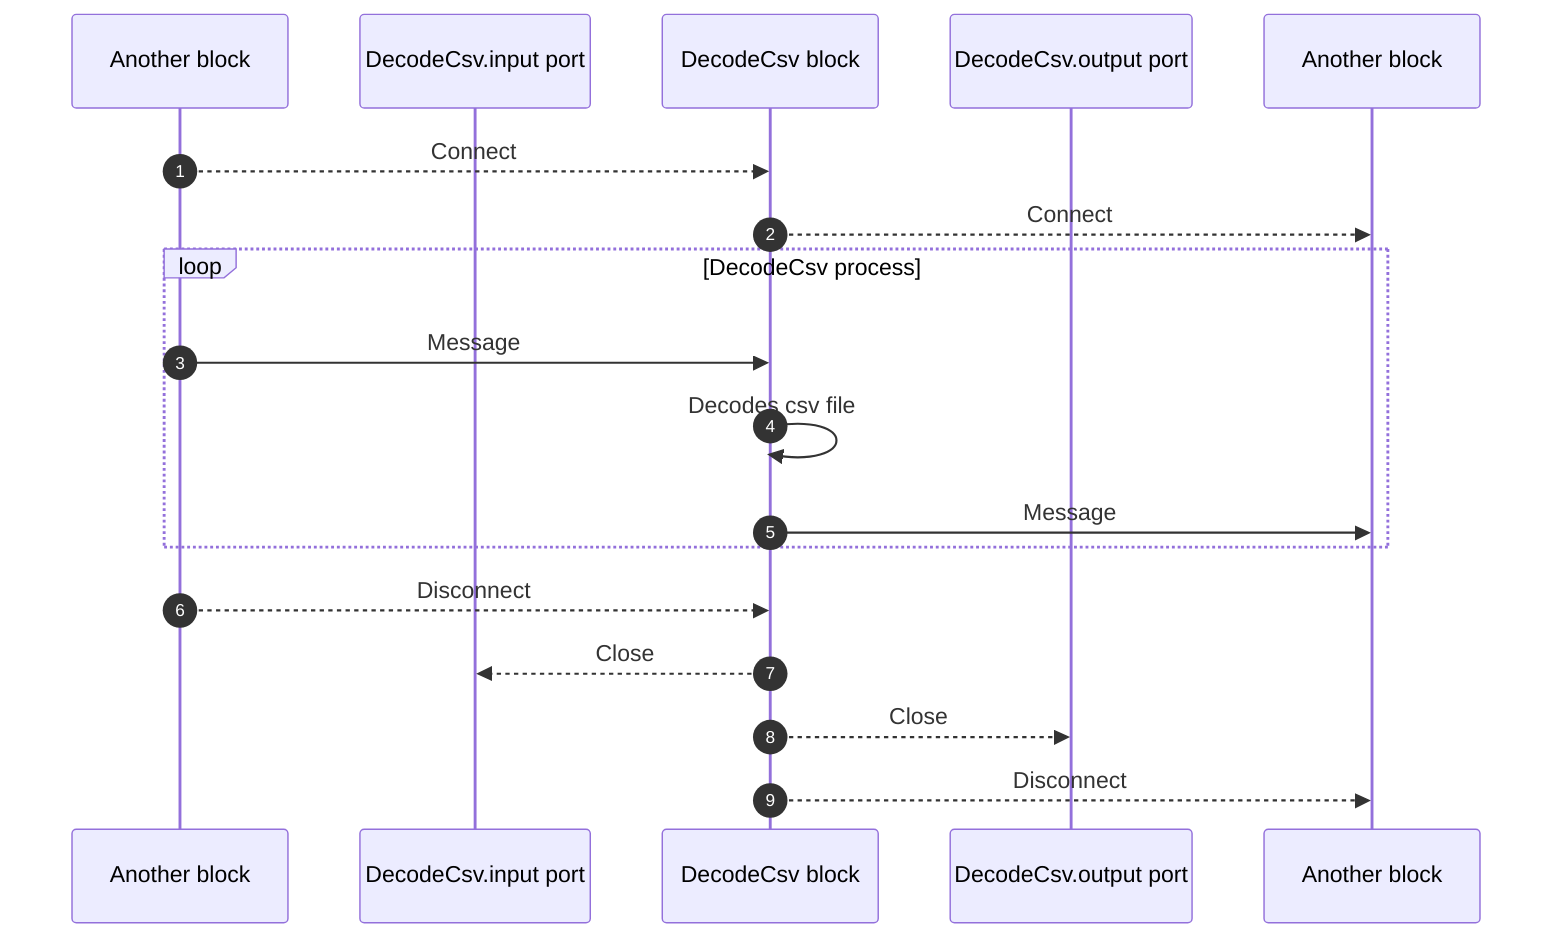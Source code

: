 sequenceDiagram
    autonumber
    participant BlockA as Another block
    participant DecodeCsv.input as DecodeCsv.input port
    participant DecodeCsv as DecodeCsv block
    participant DecodeCsv.output as DecodeCsv.output port
    participant BlockB as Another block

    BlockA-->>DecodeCsv: Connect
    DecodeCsv-->>BlockB: Connect

    loop DecodeCsv process
        BlockA->>DecodeCsv: Message
        DecodeCsv->>DecodeCsv: Decodes csv file
        DecodeCsv->>BlockB: Message
    end

    BlockA-->>DecodeCsv: Disconnect
    DecodeCsv-->>DecodeCsv.input: Close
    DecodeCsv-->>DecodeCsv.output: Close
    DecodeCsv-->>BlockB: Disconnect
